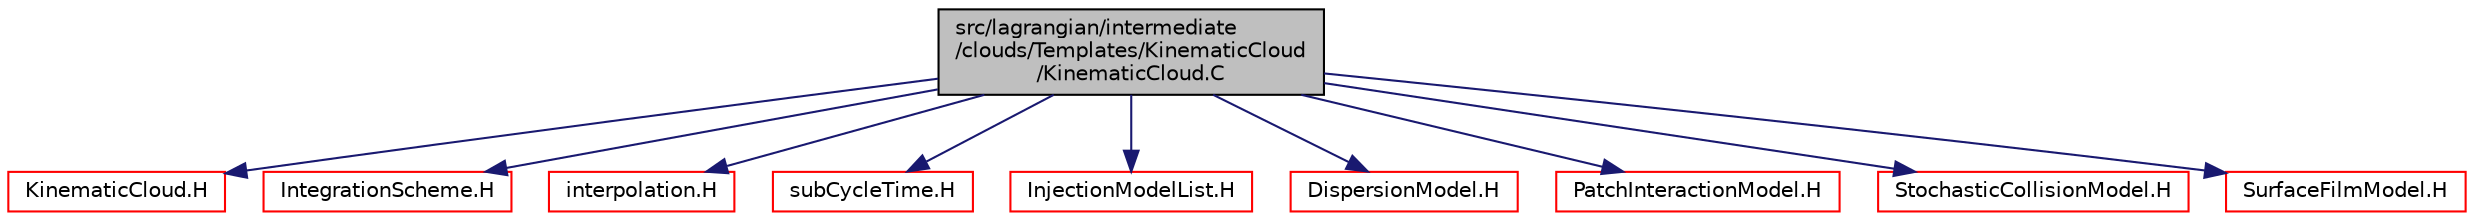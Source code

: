 digraph "src/lagrangian/intermediate/clouds/Templates/KinematicCloud/KinematicCloud.C"
{
  bgcolor="transparent";
  edge [fontname="Helvetica",fontsize="10",labelfontname="Helvetica",labelfontsize="10"];
  node [fontname="Helvetica",fontsize="10",shape=record];
  Node1 [label="src/lagrangian/intermediate\l/clouds/Templates/KinematicCloud\l/KinematicCloud.C",height=0.2,width=0.4,color="black", fillcolor="grey75", style="filled", fontcolor="black"];
  Node1 -> Node2 [color="midnightblue",fontsize="10",style="solid",fontname="Helvetica"];
  Node2 [label="KinematicCloud.H",height=0.2,width=0.4,color="red",URL="$a06462.html"];
  Node1 -> Node3 [color="midnightblue",fontsize="10",style="solid",fontname="Helvetica"];
  Node3 [label="IntegrationScheme.H",height=0.2,width=0.4,color="red",URL="$a06483.html"];
  Node1 -> Node4 [color="midnightblue",fontsize="10",style="solid",fontname="Helvetica"];
  Node4 [label="interpolation.H",height=0.2,width=0.4,color="red",URL="$a05952.html"];
  Node1 -> Node5 [color="midnightblue",fontsize="10",style="solid",fontname="Helvetica"];
  Node5 [label="subCycleTime.H",height=0.2,width=0.4,color="red",URL="$a07853.html"];
  Node1 -> Node6 [color="midnightblue",fontsize="10",style="solid",fontname="Helvetica"];
  Node6 [label="InjectionModelList.H",height=0.2,width=0.4,color="red",URL="$a06652.html"];
  Node1 -> Node7 [color="midnightblue",fontsize="10",style="solid",fontname="Helvetica"];
  Node7 [label="DispersionModel.H",height=0.2,width=0.4,color="red",URL="$a06634.html"];
  Node1 -> Node8 [color="midnightblue",fontsize="10",style="solid",fontname="Helvetica"];
  Node8 [label="PatchInteractionModel.H",height=0.2,width=0.4,color="red",URL="$a06724.html"];
  Node1 -> Node9 [color="midnightblue",fontsize="10",style="solid",fontname="Helvetica"];
  Node9 [label="StochasticCollisionModel.H",height=0.2,width=0.4,color="red",URL="$a06733.html"];
  Node1 -> Node10 [color="midnightblue",fontsize="10",style="solid",fontname="Helvetica"];
  Node10 [label="SurfaceFilmModel.H",height=0.2,width=0.4,color="red",URL="$a06738.html"];
}
